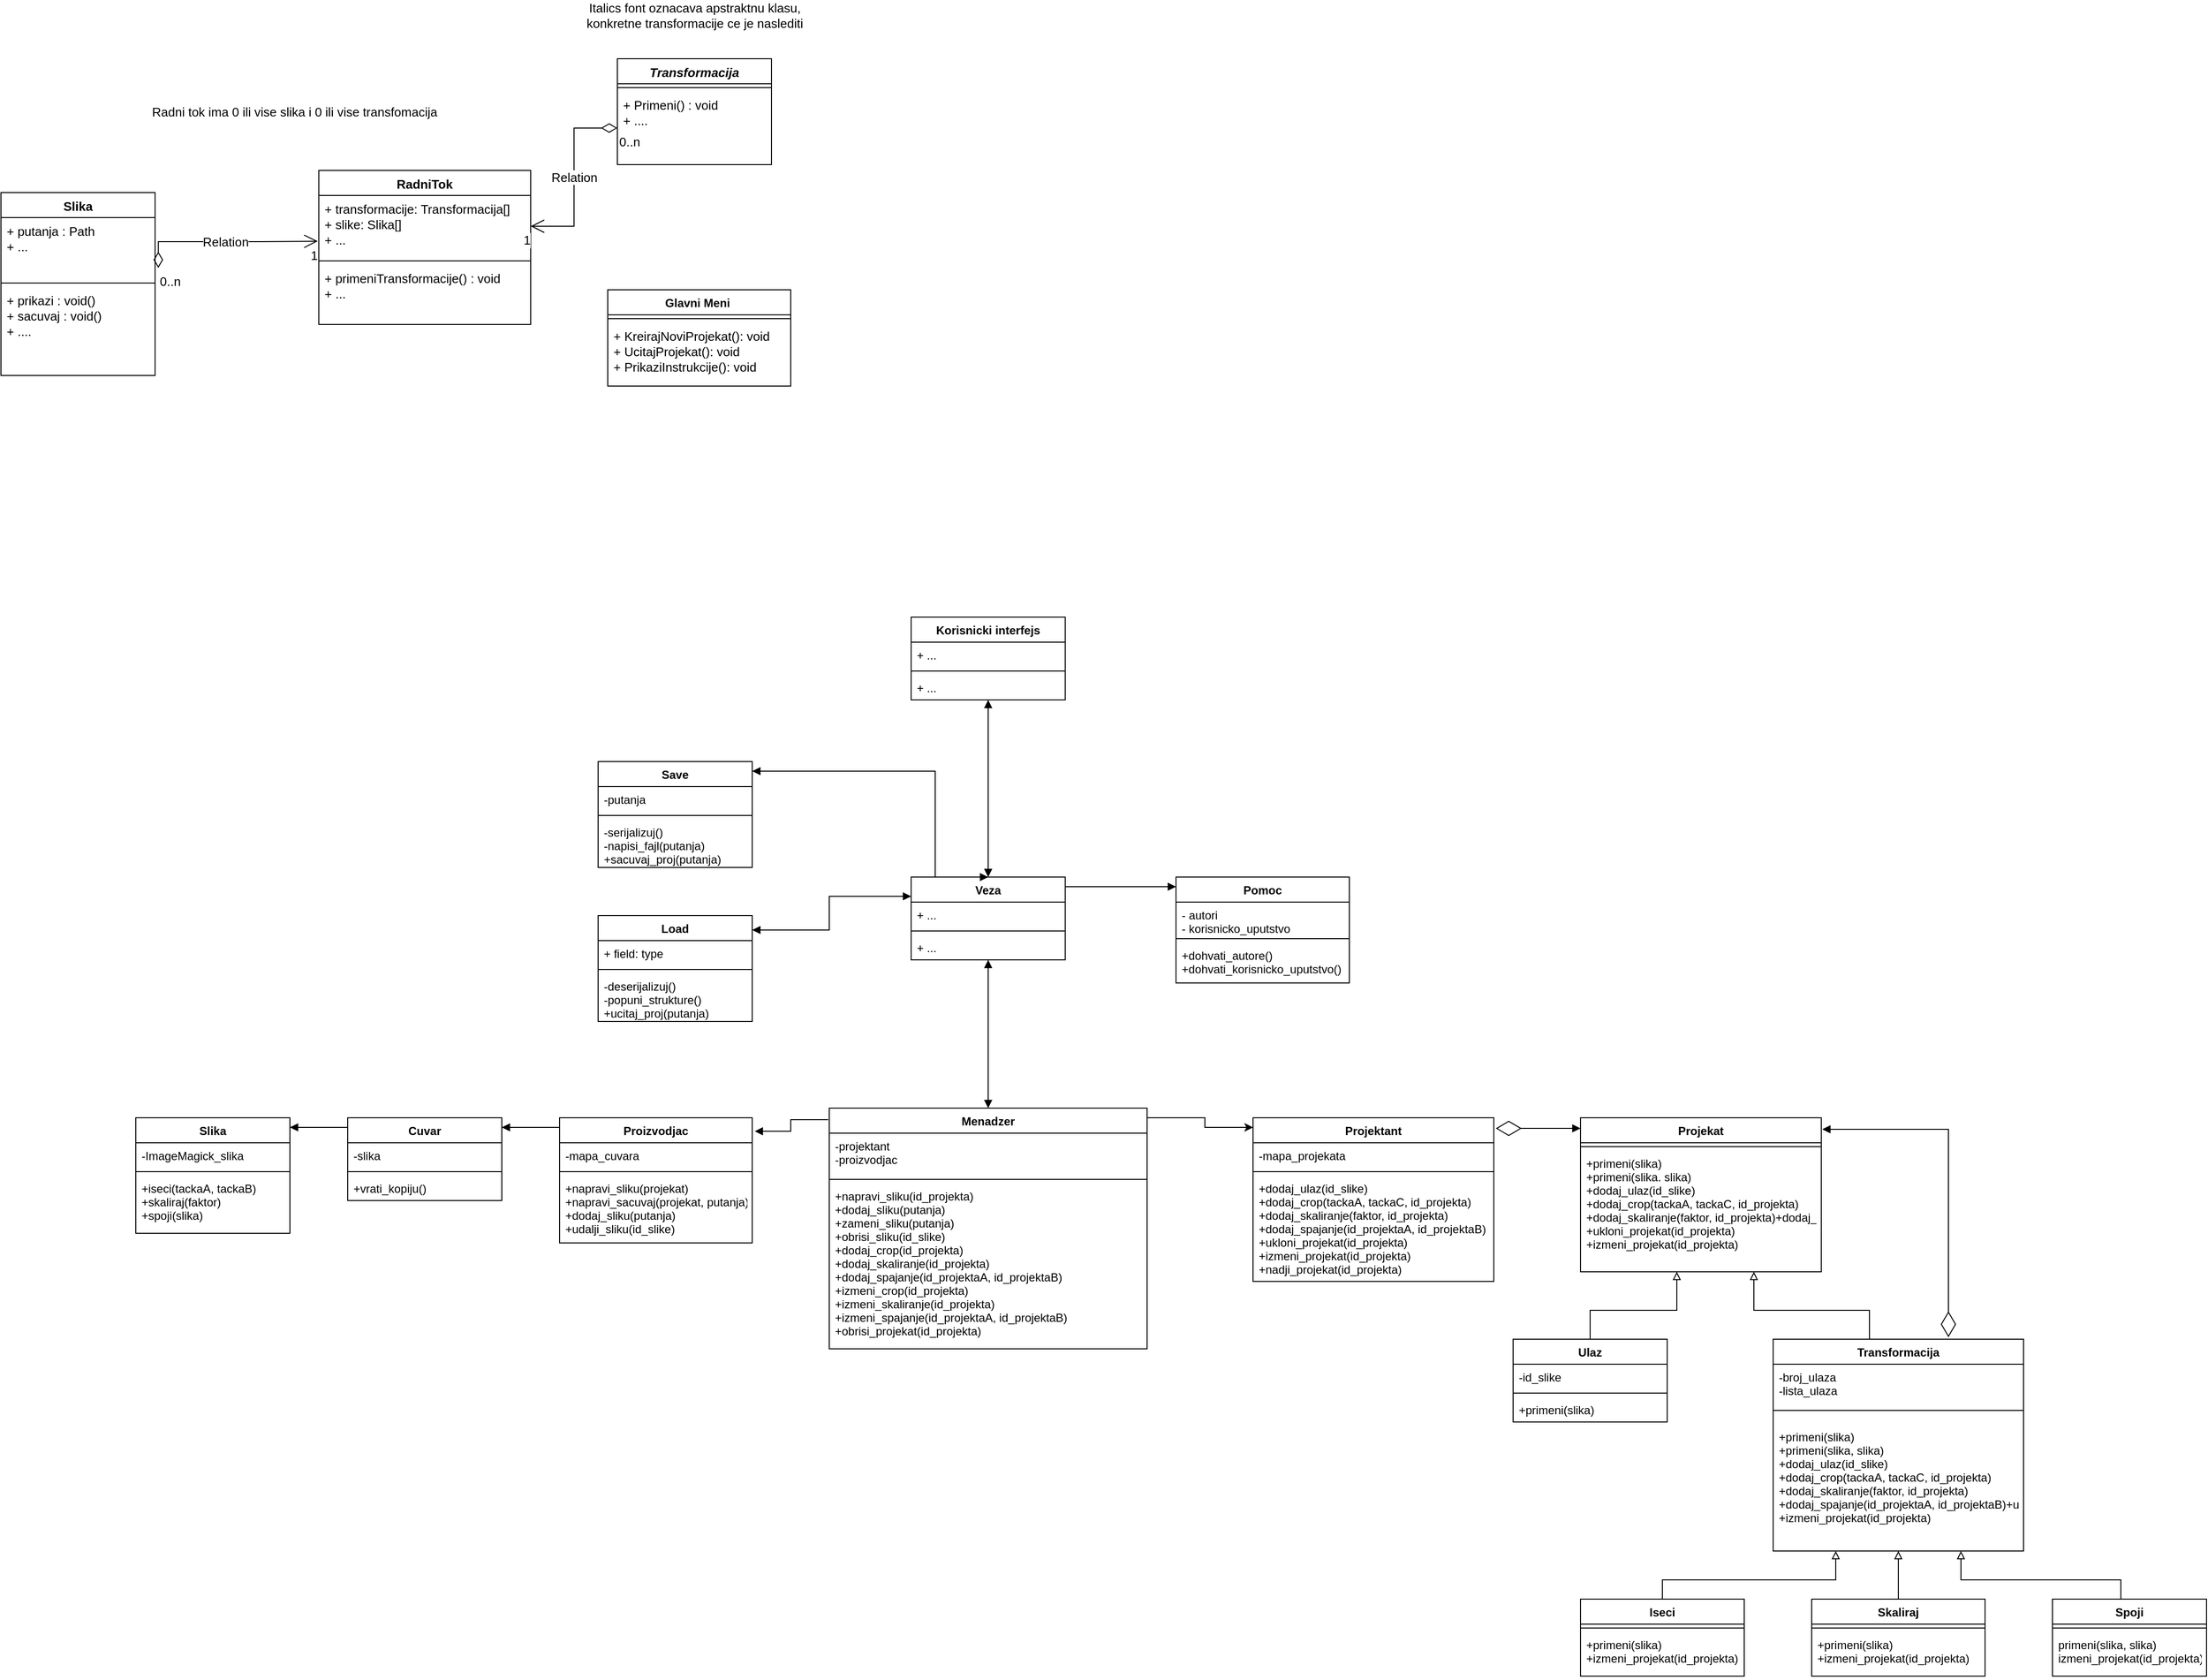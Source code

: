 <mxfile version="20.6.0" type="device"><diagram id="D8djNTcMVbpwvZTE8Rz-" name="Page-1"><mxGraphModel dx="2198" dy="1849" grid="1" gridSize="10" guides="1" tooltips="1" connect="1" arrows="1" fold="1" page="1" pageScale="1" pageWidth="850" pageHeight="1100" math="0" shadow="0"><root><mxCell id="0"/><mxCell id="1" parent="0"/><mxCell id="9FexL1NUPvFpIThn_Qad-1" value="Glavni Meni " style="swimlane;fontStyle=1;align=center;verticalAlign=top;childLayout=stackLayout;horizontal=1;startSize=26;horizontalStack=0;resizeParent=1;resizeParentMax=0;resizeLast=0;collapsible=1;marginBottom=0;" parent="1" vertex="1"><mxGeometry x="450" y="-170" width="190" height="100" as="geometry"/></mxCell><mxCell id="9FexL1NUPvFpIThn_Qad-3" value="" style="line;strokeWidth=1;fillColor=none;align=left;verticalAlign=middle;spacingTop=-1;spacingLeft=3;spacingRight=3;rotatable=0;labelPosition=right;points=[];portConstraint=eastwest;strokeColor=inherit;" parent="9FexL1NUPvFpIThn_Qad-1" vertex="1"><mxGeometry y="26" width="190" height="8" as="geometry"/></mxCell><mxCell id="9FexL1NUPvFpIThn_Qad-4" value="+ KreirajNoviProjekat(): void&#xA;+ UcitajProjekat(): void&#xA;+ PrikaziInstrukcije(): void&#xA;" style="text;strokeColor=none;fillColor=none;align=left;verticalAlign=top;spacingLeft=4;spacingRight=4;overflow=hidden;rotatable=0;points=[[0,0.5],[1,0.5]];portConstraint=eastwest;fontSize=13;" parent="9FexL1NUPvFpIThn_Qad-1" vertex="1"><mxGeometry y="34" width="190" height="66" as="geometry"/></mxCell><mxCell id="9FexL1NUPvFpIThn_Qad-5" value="Transformacija" style="swimlane;fontStyle=3;align=center;verticalAlign=top;childLayout=stackLayout;horizontal=1;startSize=26;horizontalStack=0;resizeParent=1;resizeParentMax=0;resizeLast=0;collapsible=1;marginBottom=0;fontSize=13;" parent="1" vertex="1"><mxGeometry x="460" y="-410" width="160" height="110" as="geometry"/></mxCell><mxCell id="9FexL1NUPvFpIThn_Qad-7" value="" style="line;strokeWidth=1;fillColor=none;align=left;verticalAlign=middle;spacingTop=-1;spacingLeft=3;spacingRight=3;rotatable=0;labelPosition=right;points=[];portConstraint=eastwest;strokeColor=inherit;fontSize=13;" parent="9FexL1NUPvFpIThn_Qad-5" vertex="1"><mxGeometry y="26" width="160" height="8" as="geometry"/></mxCell><mxCell id="9FexL1NUPvFpIThn_Qad-8" value="+ Primeni() : void&#xA;+ ...." style="text;strokeColor=none;fillColor=none;align=left;verticalAlign=top;spacingLeft=4;spacingRight=4;overflow=hidden;rotatable=0;points=[[0,0.5],[1,0.5]];portConstraint=eastwest;fontSize=13;" parent="9FexL1NUPvFpIThn_Qad-5" vertex="1"><mxGeometry y="34" width="160" height="76" as="geometry"/></mxCell><mxCell id="9FexL1NUPvFpIThn_Qad-9" value="Italics font oznacava apstraktnu klasu, konkretne transformacije ce je naslediti" style="text;html=1;strokeColor=none;fillColor=none;align=center;verticalAlign=middle;whiteSpace=wrap;rounded=0;fontSize=13;" parent="1" vertex="1"><mxGeometry x="407.5" y="-470" width="265" height="30" as="geometry"/></mxCell><mxCell id="9FexL1NUPvFpIThn_Qad-10" value="RadniTok" style="swimlane;fontStyle=1;align=center;verticalAlign=top;childLayout=stackLayout;horizontal=1;startSize=26;horizontalStack=0;resizeParent=1;resizeParentMax=0;resizeLast=0;collapsible=1;marginBottom=0;fontSize=13;" parent="1" vertex="1"><mxGeometry x="150" y="-294" width="220" height="160" as="geometry"/></mxCell><mxCell id="9FexL1NUPvFpIThn_Qad-11" value="+ transformacije: Transformacija[]&#xA;+ slike: Slika[]&#xA;+ ..." style="text;strokeColor=none;fillColor=none;align=left;verticalAlign=top;spacingLeft=4;spacingRight=4;overflow=hidden;rotatable=0;points=[[0,0.5],[1,0.5]];portConstraint=eastwest;fontSize=13;" parent="9FexL1NUPvFpIThn_Qad-10" vertex="1"><mxGeometry y="26" width="220" height="64" as="geometry"/></mxCell><mxCell id="9FexL1NUPvFpIThn_Qad-12" value="" style="line;strokeWidth=1;fillColor=none;align=left;verticalAlign=middle;spacingTop=-1;spacingLeft=3;spacingRight=3;rotatable=0;labelPosition=right;points=[];portConstraint=eastwest;strokeColor=inherit;fontSize=13;" parent="9FexL1NUPvFpIThn_Qad-10" vertex="1"><mxGeometry y="90" width="220" height="8" as="geometry"/></mxCell><mxCell id="9FexL1NUPvFpIThn_Qad-13" value="+ primeniTransformacije() : void&#xA;+ ..." style="text;strokeColor=none;fillColor=none;align=left;verticalAlign=top;spacingLeft=4;spacingRight=4;overflow=hidden;rotatable=0;points=[[0,0.5],[1,0.5]];portConstraint=eastwest;fontSize=13;" parent="9FexL1NUPvFpIThn_Qad-10" vertex="1"><mxGeometry y="98" width="220" height="62" as="geometry"/></mxCell><mxCell id="9FexL1NUPvFpIThn_Qad-14" value="Slika" style="swimlane;fontStyle=1;align=center;verticalAlign=top;childLayout=stackLayout;horizontal=1;startSize=26;horizontalStack=0;resizeParent=1;resizeParentMax=0;resizeLast=0;collapsible=1;marginBottom=0;fontSize=13;" parent="1" vertex="1"><mxGeometry x="-180" y="-271" width="160" height="190" as="geometry"/></mxCell><mxCell id="9FexL1NUPvFpIThn_Qad-15" value="+ putanja : Path&#xA;+ ..." style="text;strokeColor=none;fillColor=none;align=left;verticalAlign=top;spacingLeft=4;spacingRight=4;overflow=hidden;rotatable=0;points=[[0,0.5],[1,0.5]];portConstraint=eastwest;fontSize=13;" parent="9FexL1NUPvFpIThn_Qad-14" vertex="1"><mxGeometry y="26" width="160" height="64" as="geometry"/></mxCell><mxCell id="9FexL1NUPvFpIThn_Qad-16" value="" style="line;strokeWidth=1;fillColor=none;align=left;verticalAlign=middle;spacingTop=-1;spacingLeft=3;spacingRight=3;rotatable=0;labelPosition=right;points=[];portConstraint=eastwest;strokeColor=inherit;fontSize=13;" parent="9FexL1NUPvFpIThn_Qad-14" vertex="1"><mxGeometry y="90" width="160" height="8" as="geometry"/></mxCell><mxCell id="9FexL1NUPvFpIThn_Qad-17" value="+ prikazi : void()&#xA;+ sacuvaj : void()&#xA;+ ...." style="text;strokeColor=none;fillColor=none;align=left;verticalAlign=top;spacingLeft=4;spacingRight=4;overflow=hidden;rotatable=0;points=[[0,0.5],[1,0.5]];portConstraint=eastwest;fontSize=13;" parent="9FexL1NUPvFpIThn_Qad-14" vertex="1"><mxGeometry y="98" width="160" height="92" as="geometry"/></mxCell><mxCell id="9FexL1NUPvFpIThn_Qad-24" value="Relation" style="endArrow=open;html=1;endSize=12;startArrow=diamondThin;startSize=14;startFill=0;edgeStyle=orthogonalEdgeStyle;rounded=0;fontSize=13;entryX=-0.005;entryY=0.743;entryDx=0;entryDy=0;entryPerimeter=0;exitX=1.021;exitY=0.818;exitDx=0;exitDy=0;exitPerimeter=0;" parent="1" source="9FexL1NUPvFpIThn_Qad-15" target="9FexL1NUPvFpIThn_Qad-11" edge="1"><mxGeometry relative="1" as="geometry"><mxPoint x="-20" y="-50" as="sourcePoint"/><mxPoint x="140" y="-50" as="targetPoint"/><Array as="points"><mxPoint x="-17" y="-220"/><mxPoint x="89" y="-220"/></Array></mxGeometry></mxCell><mxCell id="9FexL1NUPvFpIThn_Qad-25" value="0..n" style="edgeLabel;resizable=0;html=1;align=left;verticalAlign=top;fontSize=13;" parent="9FexL1NUPvFpIThn_Qad-24" connectable="0" vertex="1"><mxGeometry x="-1" relative="1" as="geometry"/></mxCell><mxCell id="9FexL1NUPvFpIThn_Qad-26" value="1" style="edgeLabel;resizable=0;html=1;align=right;verticalAlign=top;fontSize=13;" parent="9FexL1NUPvFpIThn_Qad-24" connectable="0" vertex="1"><mxGeometry x="1" relative="1" as="geometry"/></mxCell><mxCell id="9FexL1NUPvFpIThn_Qad-27" value="Relation" style="endArrow=open;html=1;endSize=12;startArrow=diamondThin;startSize=14;startFill=0;edgeStyle=orthogonalEdgeStyle;rounded=0;fontSize=13;entryX=1;entryY=0.5;entryDx=0;entryDy=0;exitX=0;exitY=0.5;exitDx=0;exitDy=0;" parent="1" source="9FexL1NUPvFpIThn_Qad-8" target="9FexL1NUPvFpIThn_Qad-11" edge="1"><mxGeometry relative="1" as="geometry"><mxPoint x="175" y="-70" as="sourcePoint"/><mxPoint x="335" y="-70" as="targetPoint"/></mxGeometry></mxCell><mxCell id="9FexL1NUPvFpIThn_Qad-28" value="0..n" style="edgeLabel;resizable=0;html=1;align=left;verticalAlign=top;fontSize=13;" parent="9FexL1NUPvFpIThn_Qad-27" connectable="0" vertex="1"><mxGeometry x="-1" relative="1" as="geometry"/></mxCell><mxCell id="9FexL1NUPvFpIThn_Qad-29" value="1" style="edgeLabel;resizable=0;html=1;align=right;verticalAlign=top;fontSize=13;" parent="9FexL1NUPvFpIThn_Qad-27" connectable="0" vertex="1"><mxGeometry x="1" relative="1" as="geometry"/></mxCell><mxCell id="9FexL1NUPvFpIThn_Qad-30" value="Radni tok ima 0 ili vise slika i 0 ili vise transfomacija" style="text;html=1;strokeColor=none;fillColor=none;align=center;verticalAlign=middle;whiteSpace=wrap;rounded=0;fontSize=13;" parent="1" vertex="1"><mxGeometry x="-30" y="-370" width="310" height="30" as="geometry"/></mxCell><mxCell id="4dpiNE3z1BE9DfogRxQe-1" value="Projektant" style="swimlane;fontStyle=1;align=center;verticalAlign=top;childLayout=stackLayout;horizontal=1;startSize=26;horizontalStack=0;resizeParent=1;resizeParentMax=0;resizeLast=0;collapsible=1;marginBottom=0;" parent="1" vertex="1"><mxGeometry x="1120" y="690" width="250" height="170" as="geometry"/></mxCell><mxCell id="4dpiNE3z1BE9DfogRxQe-2" value="-mapa_projekata" style="text;strokeColor=none;fillColor=none;align=left;verticalAlign=top;spacingLeft=4;spacingRight=4;overflow=hidden;rotatable=0;points=[[0,0.5],[1,0.5]];portConstraint=eastwest;" parent="4dpiNE3z1BE9DfogRxQe-1" vertex="1"><mxGeometry y="26" width="250" height="26" as="geometry"/></mxCell><mxCell id="4dpiNE3z1BE9DfogRxQe-3" value="" style="line;strokeWidth=1;fillColor=none;align=left;verticalAlign=middle;spacingTop=-1;spacingLeft=3;spacingRight=3;rotatable=0;labelPosition=right;points=[];portConstraint=eastwest;strokeColor=inherit;" parent="4dpiNE3z1BE9DfogRxQe-1" vertex="1"><mxGeometry y="52" width="250" height="8" as="geometry"/></mxCell><mxCell id="4dpiNE3z1BE9DfogRxQe-4" value="+dodaj_ulaz(id_slike)&#xA;+dodaj_crop(tackaA, tackaC, id_projekta)&#xA;+dodaj_skaliranje(faktor, id_projekta)&#xA;+dodaj_spajanje(id_projektaA, id_projektaB)&#xA;+ukloni_projekat(id_projekta)&#xA;+izmeni_projekat(id_projekta)&#xA;+nadji_projekat(id_projekta)&#xA;" style="text;strokeColor=none;fillColor=none;align=left;verticalAlign=top;spacingLeft=4;spacingRight=4;overflow=hidden;rotatable=0;points=[[0,0.5],[1,0.5]];portConstraint=eastwest;" parent="4dpiNE3z1BE9DfogRxQe-1" vertex="1"><mxGeometry y="60" width="250" height="110" as="geometry"/></mxCell><mxCell id="4dpiNE3z1BE9DfogRxQe-5" value="Projekat" style="swimlane;fontStyle=1;align=center;verticalAlign=top;childLayout=stackLayout;horizontal=1;startSize=26;horizontalStack=0;resizeParent=1;resizeParentMax=0;resizeLast=0;collapsible=1;marginBottom=0;" parent="1" vertex="1"><mxGeometry x="1460" y="690" width="250" height="160" as="geometry"/></mxCell><mxCell id="4dpiNE3z1BE9DfogRxQe-7" value="" style="line;strokeWidth=1;fillColor=none;align=left;verticalAlign=middle;spacingTop=-1;spacingLeft=3;spacingRight=3;rotatable=0;labelPosition=right;points=[];portConstraint=eastwest;strokeColor=inherit;" parent="4dpiNE3z1BE9DfogRxQe-5" vertex="1"><mxGeometry y="26" width="250" height="8" as="geometry"/></mxCell><mxCell id="4dpiNE3z1BE9DfogRxQe-8" value="+primeni(slika)&#xA;+primeni(slika. slika)&#xA;+dodaj_ulaz(id_slike)&#xA;+dodaj_crop(tackaA, tackaC, id_projekta)&#xA;+dodaj_skaliranje(faktor, id_projekta)+dodaj_spajanje(id_projektaA, id_projektaB)&#xA;+ukloni_projekat(id_projekta)&#xA;+izmeni_projekat(id_projekta)" style="text;strokeColor=none;fillColor=none;align=left;verticalAlign=top;spacingLeft=4;spacingRight=4;overflow=hidden;rotatable=0;points=[[0,0.5],[1,0.5]];portConstraint=eastwest;" parent="4dpiNE3z1BE9DfogRxQe-5" vertex="1"><mxGeometry y="34" width="250" height="126" as="geometry"/></mxCell><mxCell id="4dpiNE3z1BE9DfogRxQe-13" value="Ulaz" style="swimlane;fontStyle=1;align=center;verticalAlign=top;childLayout=stackLayout;horizontal=1;startSize=26;horizontalStack=0;resizeParent=1;resizeParentMax=0;resizeLast=0;collapsible=1;marginBottom=0;" parent="1" vertex="1"><mxGeometry x="1390" y="920" width="160" height="86" as="geometry"/></mxCell><mxCell id="4dpiNE3z1BE9DfogRxQe-14" value="-id_slike" style="text;strokeColor=none;fillColor=none;align=left;verticalAlign=top;spacingLeft=4;spacingRight=4;overflow=hidden;rotatable=0;points=[[0,0.5],[1,0.5]];portConstraint=eastwest;" parent="4dpiNE3z1BE9DfogRxQe-13" vertex="1"><mxGeometry y="26" width="160" height="26" as="geometry"/></mxCell><mxCell id="4dpiNE3z1BE9DfogRxQe-15" value="" style="line;strokeWidth=1;fillColor=none;align=left;verticalAlign=middle;spacingTop=-1;spacingLeft=3;spacingRight=3;rotatable=0;labelPosition=right;points=[];portConstraint=eastwest;strokeColor=inherit;" parent="4dpiNE3z1BE9DfogRxQe-13" vertex="1"><mxGeometry y="52" width="160" height="8" as="geometry"/></mxCell><mxCell id="4dpiNE3z1BE9DfogRxQe-16" value="+primeni(slika)" style="text;strokeColor=none;fillColor=none;align=left;verticalAlign=top;spacingLeft=4;spacingRight=4;overflow=hidden;rotatable=0;points=[[0,0.5],[1,0.5]];portConstraint=eastwest;" parent="4dpiNE3z1BE9DfogRxQe-13" vertex="1"><mxGeometry y="60" width="160" height="26" as="geometry"/></mxCell><mxCell id="4dpiNE3z1BE9DfogRxQe-17" value="Transformacija" style="swimlane;fontStyle=1;align=center;verticalAlign=top;childLayout=stackLayout;horizontal=1;startSize=26;horizontalStack=0;resizeParent=1;resizeParentMax=0;resizeLast=0;collapsible=1;marginBottom=0;" parent="1" vertex="1"><mxGeometry x="1660" y="920" width="260" height="220" as="geometry"/></mxCell><mxCell id="4dpiNE3z1BE9DfogRxQe-18" value="-broj_ulaza&#xA;-lista_ulaza&#xA;&#xA;&#xA;" style="text;strokeColor=none;fillColor=none;align=left;verticalAlign=top;spacingLeft=4;spacingRight=4;overflow=hidden;rotatable=0;points=[[0,0.5],[1,0.5]];portConstraint=eastwest;" parent="4dpiNE3z1BE9DfogRxQe-17" vertex="1"><mxGeometry y="26" width="260" height="34" as="geometry"/></mxCell><mxCell id="4dpiNE3z1BE9DfogRxQe-19" value="" style="line;strokeWidth=1;fillColor=none;align=left;verticalAlign=middle;spacingTop=-1;spacingLeft=3;spacingRight=3;rotatable=0;labelPosition=right;points=[];portConstraint=eastwest;strokeColor=inherit;" parent="4dpiNE3z1BE9DfogRxQe-17" vertex="1"><mxGeometry y="60" width="260" height="28" as="geometry"/></mxCell><mxCell id="4dpiNE3z1BE9DfogRxQe-20" value="+primeni(slika)&#xA;+primeni(slika, slika)&#xA;+dodaj_ulaz(id_slike)&#xA;+dodaj_crop(tackaA, tackaC, id_projekta)&#xA;+dodaj_skaliranje(faktor, id_projekta)&#xA;+dodaj_spajanje(id_projektaA, id_projektaB)+ukloni_projekat(id_projekta)&#xA;+izmeni_projekat(id_projekta)" style="text;strokeColor=none;fillColor=none;align=left;verticalAlign=top;spacingLeft=4;spacingRight=4;overflow=hidden;rotatable=0;points=[[0,0.5],[1,0.5]];portConstraint=eastwest;" parent="4dpiNE3z1BE9DfogRxQe-17" vertex="1"><mxGeometry y="88" width="260" height="132" as="geometry"/></mxCell><mxCell id="4dpiNE3z1BE9DfogRxQe-21" value="Iseci" style="swimlane;fontStyle=1;align=center;verticalAlign=top;childLayout=stackLayout;horizontal=1;startSize=26;horizontalStack=0;resizeParent=1;resizeParentMax=0;resizeLast=0;collapsible=1;marginBottom=0;" parent="1" vertex="1"><mxGeometry x="1460" y="1190" width="170" height="80" as="geometry"/></mxCell><mxCell id="4dpiNE3z1BE9DfogRxQe-23" value="" style="line;strokeWidth=1;fillColor=none;align=left;verticalAlign=middle;spacingTop=-1;spacingLeft=3;spacingRight=3;rotatable=0;labelPosition=right;points=[];portConstraint=eastwest;strokeColor=inherit;" parent="4dpiNE3z1BE9DfogRxQe-21" vertex="1"><mxGeometry y="26" width="170" height="8" as="geometry"/></mxCell><mxCell id="4dpiNE3z1BE9DfogRxQe-24" value="+primeni(slika)&#xA;+izmeni_projekat(id_projekta)" style="text;strokeColor=none;fillColor=none;align=left;verticalAlign=top;spacingLeft=4;spacingRight=4;overflow=hidden;rotatable=0;points=[[0,0.5],[1,0.5]];portConstraint=eastwest;" parent="4dpiNE3z1BE9DfogRxQe-21" vertex="1"><mxGeometry y="34" width="170" height="46" as="geometry"/></mxCell><mxCell id="4dpiNE3z1BE9DfogRxQe-25" value="Skaliraj" style="swimlane;fontStyle=1;align=center;verticalAlign=top;childLayout=stackLayout;horizontal=1;startSize=26;horizontalStack=0;resizeParent=1;resizeParentMax=0;resizeLast=0;collapsible=1;marginBottom=0;" parent="1" vertex="1"><mxGeometry x="1700" y="1190" width="180" height="80" as="geometry"/></mxCell><mxCell id="4dpiNE3z1BE9DfogRxQe-27" value="" style="line;strokeWidth=1;fillColor=none;align=left;verticalAlign=middle;spacingTop=-1;spacingLeft=3;spacingRight=3;rotatable=0;labelPosition=right;points=[];portConstraint=eastwest;strokeColor=inherit;" parent="4dpiNE3z1BE9DfogRxQe-25" vertex="1"><mxGeometry y="26" width="180" height="8" as="geometry"/></mxCell><mxCell id="4dpiNE3z1BE9DfogRxQe-28" value="+primeni(slika)&#xA;+izmeni_projekat(id_projekta)" style="text;strokeColor=none;fillColor=none;align=left;verticalAlign=top;spacingLeft=4;spacingRight=4;overflow=hidden;rotatable=0;points=[[0,0.5],[1,0.5]];portConstraint=eastwest;" parent="4dpiNE3z1BE9DfogRxQe-25" vertex="1"><mxGeometry y="34" width="180" height="46" as="geometry"/></mxCell><mxCell id="4dpiNE3z1BE9DfogRxQe-29" value="Spoji" style="swimlane;fontStyle=1;align=center;verticalAlign=top;childLayout=stackLayout;horizontal=1;startSize=26;horizontalStack=0;resizeParent=1;resizeParentMax=0;resizeLast=0;collapsible=1;marginBottom=0;" parent="1" vertex="1"><mxGeometry x="1950" y="1190" width="160" height="80" as="geometry"/></mxCell><mxCell id="4dpiNE3z1BE9DfogRxQe-31" value="" style="line;strokeWidth=1;fillColor=none;align=left;verticalAlign=middle;spacingTop=-1;spacingLeft=3;spacingRight=3;rotatable=0;labelPosition=right;points=[];portConstraint=eastwest;strokeColor=inherit;" parent="4dpiNE3z1BE9DfogRxQe-29" vertex="1"><mxGeometry y="26" width="160" height="8" as="geometry"/></mxCell><mxCell id="4dpiNE3z1BE9DfogRxQe-32" value="primeni(slika, slika)&#xA;izmeni_projekat(id_projekta)&#xA;" style="text;strokeColor=none;fillColor=none;align=left;verticalAlign=top;spacingLeft=4;spacingRight=4;overflow=hidden;rotatable=0;points=[[0,0.5],[1,0.5]];portConstraint=eastwest;" parent="4dpiNE3z1BE9DfogRxQe-29" vertex="1"><mxGeometry y="34" width="160" height="46" as="geometry"/></mxCell><mxCell id="4dpiNE3z1BE9DfogRxQe-33" value="Slika" style="swimlane;fontStyle=1;align=center;verticalAlign=top;childLayout=stackLayout;horizontal=1;startSize=26;horizontalStack=0;resizeParent=1;resizeParentMax=0;resizeLast=0;collapsible=1;marginBottom=0;" parent="1" vertex="1"><mxGeometry x="-40" y="690" width="160" height="120" as="geometry"/></mxCell><mxCell id="4dpiNE3z1BE9DfogRxQe-34" value="-ImageMagick_slika" style="text;strokeColor=none;fillColor=none;align=left;verticalAlign=top;spacingLeft=4;spacingRight=4;overflow=hidden;rotatable=0;points=[[0,0.5],[1,0.5]];portConstraint=eastwest;" parent="4dpiNE3z1BE9DfogRxQe-33" vertex="1"><mxGeometry y="26" width="160" height="26" as="geometry"/></mxCell><mxCell id="4dpiNE3z1BE9DfogRxQe-35" value="" style="line;strokeWidth=1;fillColor=none;align=left;verticalAlign=middle;spacingTop=-1;spacingLeft=3;spacingRight=3;rotatable=0;labelPosition=right;points=[];portConstraint=eastwest;strokeColor=inherit;" parent="4dpiNE3z1BE9DfogRxQe-33" vertex="1"><mxGeometry y="52" width="160" height="8" as="geometry"/></mxCell><mxCell id="4dpiNE3z1BE9DfogRxQe-36" value="+iseci(tackaA, tackaB)&#xA;+skaliraj(faktor)&#xA;+spoji(slika)&#xA;&#xA;" style="text;strokeColor=none;fillColor=none;align=left;verticalAlign=top;spacingLeft=4;spacingRight=4;overflow=hidden;rotatable=0;points=[[0,0.5],[1,0.5]];portConstraint=eastwest;" parent="4dpiNE3z1BE9DfogRxQe-33" vertex="1"><mxGeometry y="60" width="160" height="60" as="geometry"/></mxCell><mxCell id="4dpiNE3z1BE9DfogRxQe-37" value="Cuvar" style="swimlane;fontStyle=1;align=center;verticalAlign=top;childLayout=stackLayout;horizontal=1;startSize=26;horizontalStack=0;resizeParent=1;resizeParentMax=0;resizeLast=0;collapsible=1;marginBottom=0;" parent="1" vertex="1"><mxGeometry x="180" y="690" width="160" height="86" as="geometry"/></mxCell><mxCell id="4dpiNE3z1BE9DfogRxQe-38" value="-slika" style="text;strokeColor=none;fillColor=none;align=left;verticalAlign=top;spacingLeft=4;spacingRight=4;overflow=hidden;rotatable=0;points=[[0,0.5],[1,0.5]];portConstraint=eastwest;" parent="4dpiNE3z1BE9DfogRxQe-37" vertex="1"><mxGeometry y="26" width="160" height="26" as="geometry"/></mxCell><mxCell id="4dpiNE3z1BE9DfogRxQe-39" value="" style="line;strokeWidth=1;fillColor=none;align=left;verticalAlign=middle;spacingTop=-1;spacingLeft=3;spacingRight=3;rotatable=0;labelPosition=right;points=[];portConstraint=eastwest;strokeColor=inherit;" parent="4dpiNE3z1BE9DfogRxQe-37" vertex="1"><mxGeometry y="52" width="160" height="8" as="geometry"/></mxCell><mxCell id="4dpiNE3z1BE9DfogRxQe-40" value="+vrati_kopiju()" style="text;strokeColor=none;fillColor=none;align=left;verticalAlign=top;spacingLeft=4;spacingRight=4;overflow=hidden;rotatable=0;points=[[0,0.5],[1,0.5]];portConstraint=eastwest;" parent="4dpiNE3z1BE9DfogRxQe-37" vertex="1"><mxGeometry y="60" width="160" height="26" as="geometry"/></mxCell><mxCell id="4dpiNE3z1BE9DfogRxQe-41" value="Proizvodjac" style="swimlane;fontStyle=1;align=center;verticalAlign=top;childLayout=stackLayout;horizontal=1;startSize=26;horizontalStack=0;resizeParent=1;resizeParentMax=0;resizeLast=0;collapsible=1;marginBottom=0;" parent="1" vertex="1"><mxGeometry x="400" y="690" width="200" height="130" as="geometry"/></mxCell><mxCell id="4dpiNE3z1BE9DfogRxQe-42" value="-mapa_cuvara" style="text;strokeColor=none;fillColor=none;align=left;verticalAlign=top;spacingLeft=4;spacingRight=4;overflow=hidden;rotatable=0;points=[[0,0.5],[1,0.5]];portConstraint=eastwest;" parent="4dpiNE3z1BE9DfogRxQe-41" vertex="1"><mxGeometry y="26" width="200" height="26" as="geometry"/></mxCell><mxCell id="4dpiNE3z1BE9DfogRxQe-43" value="" style="line;strokeWidth=1;fillColor=none;align=left;verticalAlign=middle;spacingTop=-1;spacingLeft=3;spacingRight=3;rotatable=0;labelPosition=right;points=[];portConstraint=eastwest;strokeColor=inherit;" parent="4dpiNE3z1BE9DfogRxQe-41" vertex="1"><mxGeometry y="52" width="200" height="8" as="geometry"/></mxCell><mxCell id="4dpiNE3z1BE9DfogRxQe-44" value="+napravi_sliku(projekat)&#xA;+napravi_sacuvaj(projekat, putanja)&#xA;+dodaj_sliku(putanja)&#xA;+udalji_sliku(id_slike)&#xA;" style="text;strokeColor=none;fillColor=none;align=left;verticalAlign=top;spacingLeft=4;spacingRight=4;overflow=hidden;rotatable=0;points=[[0,0.5],[1,0.5]];portConstraint=eastwest;" parent="4dpiNE3z1BE9DfogRxQe-41" vertex="1"><mxGeometry y="60" width="200" height="70" as="geometry"/></mxCell><mxCell id="4dpiNE3z1BE9DfogRxQe-45" value="Menadzer" style="swimlane;fontStyle=1;align=center;verticalAlign=top;childLayout=stackLayout;horizontal=1;startSize=26;horizontalStack=0;resizeParent=1;resizeParentMax=0;resizeLast=0;collapsible=1;marginBottom=0;" parent="1" vertex="1"><mxGeometry x="680" y="680" width="330" height="250" as="geometry"/></mxCell><mxCell id="4dpiNE3z1BE9DfogRxQe-46" value="-projektant&#xA;-proizvodjac&#xA;" style="text;strokeColor=none;fillColor=none;align=left;verticalAlign=top;spacingLeft=4;spacingRight=4;overflow=hidden;rotatable=0;points=[[0,0.5],[1,0.5]];portConstraint=eastwest;" parent="4dpiNE3z1BE9DfogRxQe-45" vertex="1"><mxGeometry y="26" width="330" height="44" as="geometry"/></mxCell><mxCell id="4dpiNE3z1BE9DfogRxQe-47" value="" style="line;strokeWidth=1;fillColor=none;align=left;verticalAlign=middle;spacingTop=-1;spacingLeft=3;spacingRight=3;rotatable=0;labelPosition=right;points=[];portConstraint=eastwest;strokeColor=inherit;" parent="4dpiNE3z1BE9DfogRxQe-45" vertex="1"><mxGeometry y="70" width="330" height="8" as="geometry"/></mxCell><mxCell id="4dpiNE3z1BE9DfogRxQe-48" value="+napravi_sliku(id_projekta)&#xA;+dodaj_sliku(putanja)&#xA;+zameni_sliku(putanja)&#xA;+obrisi_sliku(id_slike)&#xA;+dodaj_crop(id_projekta)&#xA;+dodaj_skaliranje(id_projekta)&#xA;+dodaj_spajanje(id_projektaA, id_projektaB)&#xA;+izmeni_crop(id_projekta)&#xA;+izmeni_skaliranje(id_projekta)&#xA;+izmeni_spajanje(id_projektaA, id_projektaB)&#xA;+obrisi_projekat(id_projekta)&#xA;" style="text;strokeColor=none;fillColor=none;align=left;verticalAlign=top;spacingLeft=4;spacingRight=4;overflow=hidden;rotatable=0;points=[[0,0.5],[1,0.5]];portConstraint=eastwest;" parent="4dpiNE3z1BE9DfogRxQe-45" vertex="1"><mxGeometry y="78" width="330" height="172" as="geometry"/></mxCell><mxCell id="4dpiNE3z1BE9DfogRxQe-49" value="" style="endArrow=block;html=1;edgeStyle=orthogonalEdgeStyle;rounded=0;endFill=0;entryX=0.25;entryY=1;entryDx=0;entryDy=0;exitX=0.5;exitY=0;exitDx=0;exitDy=0;" parent="1" source="4dpiNE3z1BE9DfogRxQe-21" target="4dpiNE3z1BE9DfogRxQe-17" edge="1"><mxGeometry relative="1" as="geometry"><mxPoint x="1560" y="1170" as="sourcePoint"/><mxPoint x="1730" y="1170" as="targetPoint"/><Array as="points"><mxPoint x="1545" y="1170"/><mxPoint x="1725" y="1170"/></Array></mxGeometry></mxCell><mxCell id="4dpiNE3z1BE9DfogRxQe-52" value="" style="endArrow=none;html=1;edgeStyle=orthogonalEdgeStyle;rounded=0;startArrow=block;startFill=0;entryX=0.444;entryY=0;entryDx=0;entryDy=0;entryPerimeter=0;exitX=0.75;exitY=1;exitDx=0;exitDy=0;" parent="1" source="4dpiNE3z1BE9DfogRxQe-17" target="4dpiNE3z1BE9DfogRxQe-29" edge="1"><mxGeometry relative="1" as="geometry"><mxPoint x="1860" y="1170" as="sourcePoint"/><mxPoint x="2020" y="1170" as="targetPoint"/><Array as="points"><mxPoint x="1855" y="1170"/><mxPoint x="2021" y="1170"/></Array></mxGeometry></mxCell><mxCell id="4dpiNE3z1BE9DfogRxQe-55" value="" style="endArrow=none;html=1;edgeStyle=orthogonalEdgeStyle;rounded=0;exitX=0.5;exitY=1;exitDx=0;exitDy=0;entryX=0.5;entryY=0;entryDx=0;entryDy=0;startArrow=block;startFill=0;" parent="1" source="4dpiNE3z1BE9DfogRxQe-17" target="4dpiNE3z1BE9DfogRxQe-25" edge="1"><mxGeometry relative="1" as="geometry"><mxPoint x="1710" y="1170" as="sourcePoint"/><mxPoint x="1870" y="1170" as="targetPoint"/></mxGeometry></mxCell><mxCell id="4dpiNE3z1BE9DfogRxQe-58" value="" style="endArrow=block;html=1;edgeStyle=orthogonalEdgeStyle;rounded=0;endFill=0;entryX=0.25;entryY=1;entryDx=0;entryDy=0;exitX=0.5;exitY=0;exitDx=0;exitDy=0;" parent="1" source="4dpiNE3z1BE9DfogRxQe-13" edge="1"><mxGeometry relative="1" as="geometry"><mxPoint x="1390" y="880" as="sourcePoint"/><mxPoint x="1560" y="850" as="targetPoint"/><Array as="points"><mxPoint x="1470" y="890"/><mxPoint x="1560" y="890"/></Array></mxGeometry></mxCell><mxCell id="4dpiNE3z1BE9DfogRxQe-59" value="" style="endArrow=none;html=1;edgeStyle=orthogonalEdgeStyle;rounded=0;startArrow=block;startFill=0;exitX=0.75;exitY=1;exitDx=0;exitDy=0;entryX=0.5;entryY=0;entryDx=0;entryDy=0;" parent="1" target="4dpiNE3z1BE9DfogRxQe-17" edge="1"><mxGeometry relative="1" as="geometry"><mxPoint x="1640" y="850" as="sourcePoint"/><mxPoint x="1800" y="880" as="targetPoint"/><Array as="points"><mxPoint x="1640" y="890"/><mxPoint x="1760" y="890"/><mxPoint x="1760" y="920"/></Array></mxGeometry></mxCell><mxCell id="4dpiNE3z1BE9DfogRxQe-60" value="" style="endArrow=diamondThin;endFill=0;endSize=24;html=1;rounded=0;exitX=1.004;exitY=0.075;exitDx=0;exitDy=0;exitPerimeter=0;entryX=0.7;entryY=-0.009;entryDx=0;entryDy=0;entryPerimeter=0;edgeStyle=orthogonalEdgeStyle;startArrow=block;startFill=1;" parent="1" source="4dpiNE3z1BE9DfogRxQe-5" target="4dpiNE3z1BE9DfogRxQe-17" edge="1"><mxGeometry width="160" relative="1" as="geometry"><mxPoint x="1760" y="700" as="sourcePoint"/><mxPoint x="1840" y="700" as="targetPoint"/></mxGeometry></mxCell><mxCell id="4dpiNE3z1BE9DfogRxQe-61" value="" style="endArrow=diamondThin;endFill=0;endSize=24;html=1;rounded=0;edgeStyle=orthogonalEdgeStyle;entryX=1.008;entryY=0.065;entryDx=0;entryDy=0;entryPerimeter=0;startArrow=block;startFill=1;" parent="1" source="4dpiNE3z1BE9DfogRxQe-5" target="4dpiNE3z1BE9DfogRxQe-1" edge="1"><mxGeometry width="160" relative="1" as="geometry"><mxPoint x="1430" y="710" as="sourcePoint"/><mxPoint x="1390" y="700" as="targetPoint"/><Array as="points"><mxPoint x="1440" y="701"/><mxPoint x="1440" y="701"/></Array></mxGeometry></mxCell><mxCell id="4dpiNE3z1BE9DfogRxQe-63" value="" style="endArrow=none;startArrow=block;endFill=0;startFill=1;html=1;rounded=0;edgeStyle=orthogonalEdgeStyle;" parent="1" source="4dpiNE3z1BE9DfogRxQe-33" target="4dpiNE3z1BE9DfogRxQe-37" edge="1"><mxGeometry width="160" relative="1" as="geometry"><mxPoint x="125" y="700" as="sourcePoint"/><mxPoint x="175" y="700" as="targetPoint"/><Array as="points"><mxPoint x="140" y="700"/><mxPoint x="140" y="700"/></Array></mxGeometry></mxCell><mxCell id="4dpiNE3z1BE9DfogRxQe-64" value="" style="endArrow=none;startArrow=block;endFill=0;startFill=1;html=1;rounded=0;edgeStyle=orthogonalEdgeStyle;entryX=-0.003;entryY=0.048;entryDx=0;entryDy=0;entryPerimeter=0;exitX=1.013;exitY=0.108;exitDx=0;exitDy=0;exitPerimeter=0;" parent="1" source="4dpiNE3z1BE9DfogRxQe-41" target="4dpiNE3z1BE9DfogRxQe-45" edge="1"><mxGeometry width="160" relative="1" as="geometry"><mxPoint x="600" y="690" as="sourcePoint"/><mxPoint x="650" y="690" as="targetPoint"/></mxGeometry></mxCell><mxCell id="4dpiNE3z1BE9DfogRxQe-65" value="" style="endArrow=none;startArrow=block;endFill=0;startFill=1;html=1;rounded=0;edgeStyle=orthogonalEdgeStyle;" parent="1" source="4dpiNE3z1BE9DfogRxQe-37" target="4dpiNE3z1BE9DfogRxQe-41" edge="1"><mxGeometry width="160" relative="1" as="geometry"><mxPoint x="340" y="700" as="sourcePoint"/><mxPoint x="390" y="700" as="targetPoint"/><Array as="points"><mxPoint x="350" y="700"/><mxPoint x="350" y="700"/></Array></mxGeometry></mxCell><mxCell id="4dpiNE3z1BE9DfogRxQe-67" value="" style="endArrow=classic;startArrow=none;endFill=1;startFill=0;html=1;rounded=0;edgeStyle=orthogonalEdgeStyle;entryX=0;entryY=0.059;entryDx=0;entryDy=0;entryPerimeter=0;" parent="1" source="4dpiNE3z1BE9DfogRxQe-45" target="4dpiNE3z1BE9DfogRxQe-1" edge="1"><mxGeometry width="160" relative="1" as="geometry"><mxPoint x="1050" y="700" as="sourcePoint"/><mxPoint x="1100" y="700" as="targetPoint"/><Array as="points"><mxPoint x="1070" y="690"/><mxPoint x="1070" y="700"/></Array></mxGeometry></mxCell><mxCell id="4dpiNE3z1BE9DfogRxQe-68" value="Veza" style="swimlane;fontStyle=1;align=center;verticalAlign=top;childLayout=stackLayout;horizontal=1;startSize=26;horizontalStack=0;resizeParent=1;resizeParentMax=0;resizeLast=0;collapsible=1;marginBottom=0;" parent="1" vertex="1"><mxGeometry x="765" y="440" width="160" height="86" as="geometry"/></mxCell><mxCell id="4dpiNE3z1BE9DfogRxQe-69" value="+ ..." style="text;strokeColor=none;fillColor=none;align=left;verticalAlign=top;spacingLeft=4;spacingRight=4;overflow=hidden;rotatable=0;points=[[0,0.5],[1,0.5]];portConstraint=eastwest;" parent="4dpiNE3z1BE9DfogRxQe-68" vertex="1"><mxGeometry y="26" width="160" height="26" as="geometry"/></mxCell><mxCell id="4dpiNE3z1BE9DfogRxQe-70" value="" style="line;strokeWidth=1;fillColor=none;align=left;verticalAlign=middle;spacingTop=-1;spacingLeft=3;spacingRight=3;rotatable=0;labelPosition=right;points=[];portConstraint=eastwest;strokeColor=inherit;" parent="4dpiNE3z1BE9DfogRxQe-68" vertex="1"><mxGeometry y="52" width="160" height="8" as="geometry"/></mxCell><mxCell id="4dpiNE3z1BE9DfogRxQe-71" value="+ ..." style="text;strokeColor=none;fillColor=none;align=left;verticalAlign=top;spacingLeft=4;spacingRight=4;overflow=hidden;rotatable=0;points=[[0,0.5],[1,0.5]];portConstraint=eastwest;" parent="4dpiNE3z1BE9DfogRxQe-68" vertex="1"><mxGeometry y="60" width="160" height="26" as="geometry"/></mxCell><mxCell id="4dpiNE3z1BE9DfogRxQe-72" value="" style="endArrow=block;startArrow=block;endFill=1;startFill=1;html=1;rounded=0;edgeStyle=orthogonalEdgeStyle;exitX=0.5;exitY=0;exitDx=0;exitDy=0;" parent="1" source="4dpiNE3z1BE9DfogRxQe-45" target="4dpiNE3z1BE9DfogRxQe-68" edge="1"><mxGeometry width="160" relative="1" as="geometry"><mxPoint x="765" y="590" as="sourcePoint"/><mxPoint x="845" y="350" as="targetPoint"/><Array as="points"/></mxGeometry></mxCell><mxCell id="4dpiNE3z1BE9DfogRxQe-73" value="Pomoc" style="swimlane;fontStyle=1;align=center;verticalAlign=top;childLayout=stackLayout;horizontal=1;startSize=26;horizontalStack=0;resizeParent=1;resizeParentMax=0;resizeLast=0;collapsible=1;marginBottom=0;" parent="1" vertex="1"><mxGeometry x="1040" y="440" width="180" height="110" as="geometry"/></mxCell><mxCell id="4dpiNE3z1BE9DfogRxQe-74" value="- autori&#xA;- korisnicko_uputstvo&#xA;" style="text;strokeColor=none;fillColor=none;align=left;verticalAlign=top;spacingLeft=4;spacingRight=4;overflow=hidden;rotatable=0;points=[[0,0.5],[1,0.5]];portConstraint=eastwest;" parent="4dpiNE3z1BE9DfogRxQe-73" vertex="1"><mxGeometry y="26" width="180" height="34" as="geometry"/></mxCell><mxCell id="4dpiNE3z1BE9DfogRxQe-75" value="" style="line;strokeWidth=1;fillColor=none;align=left;verticalAlign=middle;spacingTop=-1;spacingLeft=3;spacingRight=3;rotatable=0;labelPosition=right;points=[];portConstraint=eastwest;strokeColor=inherit;" parent="4dpiNE3z1BE9DfogRxQe-73" vertex="1"><mxGeometry y="60" width="180" height="8" as="geometry"/></mxCell><mxCell id="4dpiNE3z1BE9DfogRxQe-76" value="+dohvati_autore()&#xA;+dohvati_korisnicko_uputstvo()&#xA;" style="text;strokeColor=none;fillColor=none;align=left;verticalAlign=top;spacingLeft=4;spacingRight=4;overflow=hidden;rotatable=0;points=[[0,0.5],[1,0.5]];portConstraint=eastwest;" parent="4dpiNE3z1BE9DfogRxQe-73" vertex="1"><mxGeometry y="68" width="180" height="42" as="geometry"/></mxCell><mxCell id="4dpiNE3z1BE9DfogRxQe-77" value="" style="endArrow=block;startArrow=none;endFill=1;startFill=0;html=1;rounded=0;edgeStyle=orthogonalEdgeStyle;" parent="1" source="4dpiNE3z1BE9DfogRxQe-68" target="4dpiNE3z1BE9DfogRxQe-73" edge="1"><mxGeometry width="160" relative="1" as="geometry"><mxPoint x="890" y="400" as="sourcePoint"/><mxPoint x="1050" y="400" as="targetPoint"/><Array as="points"><mxPoint x="950" y="450"/><mxPoint x="950" y="450"/></Array></mxGeometry></mxCell><mxCell id="4dpiNE3z1BE9DfogRxQe-78" value="Save" style="swimlane;fontStyle=1;align=center;verticalAlign=top;childLayout=stackLayout;horizontal=1;startSize=26;horizontalStack=0;resizeParent=1;resizeParentMax=0;resizeLast=0;collapsible=1;marginBottom=0;" parent="1" vertex="1"><mxGeometry x="440" y="320" width="160" height="110" as="geometry"/></mxCell><mxCell id="4dpiNE3z1BE9DfogRxQe-79" value="-putanja" style="text;strokeColor=none;fillColor=none;align=left;verticalAlign=top;spacingLeft=4;spacingRight=4;overflow=hidden;rotatable=0;points=[[0,0.5],[1,0.5]];portConstraint=eastwest;" parent="4dpiNE3z1BE9DfogRxQe-78" vertex="1"><mxGeometry y="26" width="160" height="26" as="geometry"/></mxCell><mxCell id="4dpiNE3z1BE9DfogRxQe-80" value="" style="line;strokeWidth=1;fillColor=none;align=left;verticalAlign=middle;spacingTop=-1;spacingLeft=3;spacingRight=3;rotatable=0;labelPosition=right;points=[];portConstraint=eastwest;strokeColor=inherit;" parent="4dpiNE3z1BE9DfogRxQe-78" vertex="1"><mxGeometry y="52" width="160" height="8" as="geometry"/></mxCell><mxCell id="4dpiNE3z1BE9DfogRxQe-81" value="-serijalizuj()&#xA;-napisi_fajl(putanja)&#xA;+sacuvaj_proj(putanja)&#xA;" style="text;strokeColor=none;fillColor=none;align=left;verticalAlign=top;spacingLeft=4;spacingRight=4;overflow=hidden;rotatable=0;points=[[0,0.5],[1,0.5]];portConstraint=eastwest;" parent="4dpiNE3z1BE9DfogRxQe-78" vertex="1"><mxGeometry y="60" width="160" height="50" as="geometry"/></mxCell><mxCell id="4dpiNE3z1BE9DfogRxQe-82" value="Load" style="swimlane;fontStyle=1;align=center;verticalAlign=top;childLayout=stackLayout;horizontal=1;startSize=26;horizontalStack=0;resizeParent=1;resizeParentMax=0;resizeLast=0;collapsible=1;marginBottom=0;" parent="1" vertex="1"><mxGeometry x="440" y="480" width="160" height="110" as="geometry"/></mxCell><mxCell id="4dpiNE3z1BE9DfogRxQe-83" value="+ field: type" style="text;strokeColor=none;fillColor=none;align=left;verticalAlign=top;spacingLeft=4;spacingRight=4;overflow=hidden;rotatable=0;points=[[0,0.5],[1,0.5]];portConstraint=eastwest;" parent="4dpiNE3z1BE9DfogRxQe-82" vertex="1"><mxGeometry y="26" width="160" height="26" as="geometry"/></mxCell><mxCell id="4dpiNE3z1BE9DfogRxQe-84" value="" style="line;strokeWidth=1;fillColor=none;align=left;verticalAlign=middle;spacingTop=-1;spacingLeft=3;spacingRight=3;rotatable=0;labelPosition=right;points=[];portConstraint=eastwest;strokeColor=inherit;" parent="4dpiNE3z1BE9DfogRxQe-82" vertex="1"><mxGeometry y="52" width="160" height="8" as="geometry"/></mxCell><mxCell id="4dpiNE3z1BE9DfogRxQe-85" value="-deserijalizuj()&#xA;-popuni_strukture()&#xA;+ucitaj_proj(putanja)&#xA;" style="text;strokeColor=none;fillColor=none;align=left;verticalAlign=top;spacingLeft=4;spacingRight=4;overflow=hidden;rotatable=0;points=[[0,0.5],[1,0.5]];portConstraint=eastwest;" parent="4dpiNE3z1BE9DfogRxQe-82" vertex="1"><mxGeometry y="60" width="160" height="50" as="geometry"/></mxCell><mxCell id="4dpiNE3z1BE9DfogRxQe-86" value="" style="endArrow=block;startArrow=block;endFill=1;startFill=1;html=1;rounded=0;edgeStyle=orthogonalEdgeStyle;" parent="1" source="4dpiNE3z1BE9DfogRxQe-82" target="4dpiNE3z1BE9DfogRxQe-68" edge="1"><mxGeometry width="160" relative="1" as="geometry"><mxPoint x="600" y="494.6" as="sourcePoint"/><mxPoint x="760" y="494.6" as="targetPoint"/><Array as="points"><mxPoint x="680" y="495"/><mxPoint x="680" y="460"/></Array></mxGeometry></mxCell><mxCell id="4dpiNE3z1BE9DfogRxQe-87" value="" style="endArrow=block;startArrow=block;endFill=1;startFill=1;html=1;rounded=0;edgeStyle=orthogonalEdgeStyle;entryX=0.5;entryY=0;entryDx=0;entryDy=0;" parent="1" source="4dpiNE3z1BE9DfogRxQe-78" target="4dpiNE3z1BE9DfogRxQe-68" edge="1"><mxGeometry width="160" relative="1" as="geometry"><mxPoint x="605" y="330" as="sourcePoint"/><mxPoint x="765" y="330" as="targetPoint"/><Array as="points"><mxPoint x="790" y="330"/><mxPoint x="790" y="440"/></Array></mxGeometry></mxCell><mxCell id="4dpiNE3z1BE9DfogRxQe-88" value="" style="endArrow=block;startArrow=block;endFill=1;startFill=1;html=1;rounded=0;edgeStyle=orthogonalEdgeStyle;" parent="1" source="4dpiNE3z1BE9DfogRxQe-68" target="4dpiNE3z1BE9DfogRxQe-89" edge="1"><mxGeometry width="160" relative="1" as="geometry"><mxPoint x="830" y="360" as="sourcePoint"/><mxPoint x="990" y="360" as="targetPoint"/></mxGeometry></mxCell><mxCell id="4dpiNE3z1BE9DfogRxQe-89" value="Korisnicki interfejs" style="swimlane;fontStyle=1;align=center;verticalAlign=top;childLayout=stackLayout;horizontal=1;startSize=26;horizontalStack=0;resizeParent=1;resizeParentMax=0;resizeLast=0;collapsible=1;marginBottom=0;" parent="1" vertex="1"><mxGeometry x="765" y="170" width="160" height="86" as="geometry"/></mxCell><mxCell id="4dpiNE3z1BE9DfogRxQe-90" value="+ ..." style="text;strokeColor=none;fillColor=none;align=left;verticalAlign=top;spacingLeft=4;spacingRight=4;overflow=hidden;rotatable=0;points=[[0,0.5],[1,0.5]];portConstraint=eastwest;" parent="4dpiNE3z1BE9DfogRxQe-89" vertex="1"><mxGeometry y="26" width="160" height="26" as="geometry"/></mxCell><mxCell id="4dpiNE3z1BE9DfogRxQe-91" value="" style="line;strokeWidth=1;fillColor=none;align=left;verticalAlign=middle;spacingTop=-1;spacingLeft=3;spacingRight=3;rotatable=0;labelPosition=right;points=[];portConstraint=eastwest;strokeColor=inherit;" parent="4dpiNE3z1BE9DfogRxQe-89" vertex="1"><mxGeometry y="52" width="160" height="8" as="geometry"/></mxCell><mxCell id="4dpiNE3z1BE9DfogRxQe-92" value="+ ..." style="text;strokeColor=none;fillColor=none;align=left;verticalAlign=top;spacingLeft=4;spacingRight=4;overflow=hidden;rotatable=0;points=[[0,0.5],[1,0.5]];portConstraint=eastwest;" parent="4dpiNE3z1BE9DfogRxQe-89" vertex="1"><mxGeometry y="60" width="160" height="26" as="geometry"/></mxCell></root></mxGraphModel></diagram></mxfile>